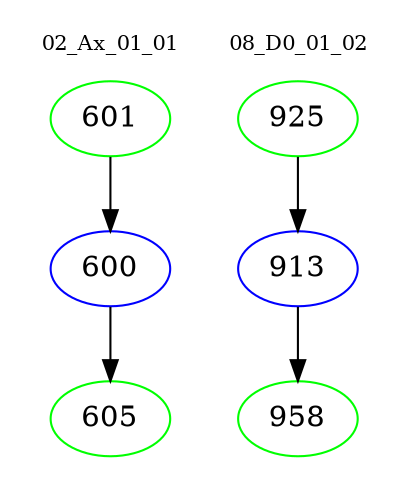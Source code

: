 digraph{
subgraph cluster_0 {
color = white
label = "02_Ax_01_01";
fontsize=10;
T0_601 [label="601", color="green"]
T0_601 -> T0_600 [color="black"]
T0_600 [label="600", color="blue"]
T0_600 -> T0_605 [color="black"]
T0_605 [label="605", color="green"]
}
subgraph cluster_1 {
color = white
label = "08_D0_01_02";
fontsize=10;
T1_925 [label="925", color="green"]
T1_925 -> T1_913 [color="black"]
T1_913 [label="913", color="blue"]
T1_913 -> T1_958 [color="black"]
T1_958 [label="958", color="green"]
}
}
